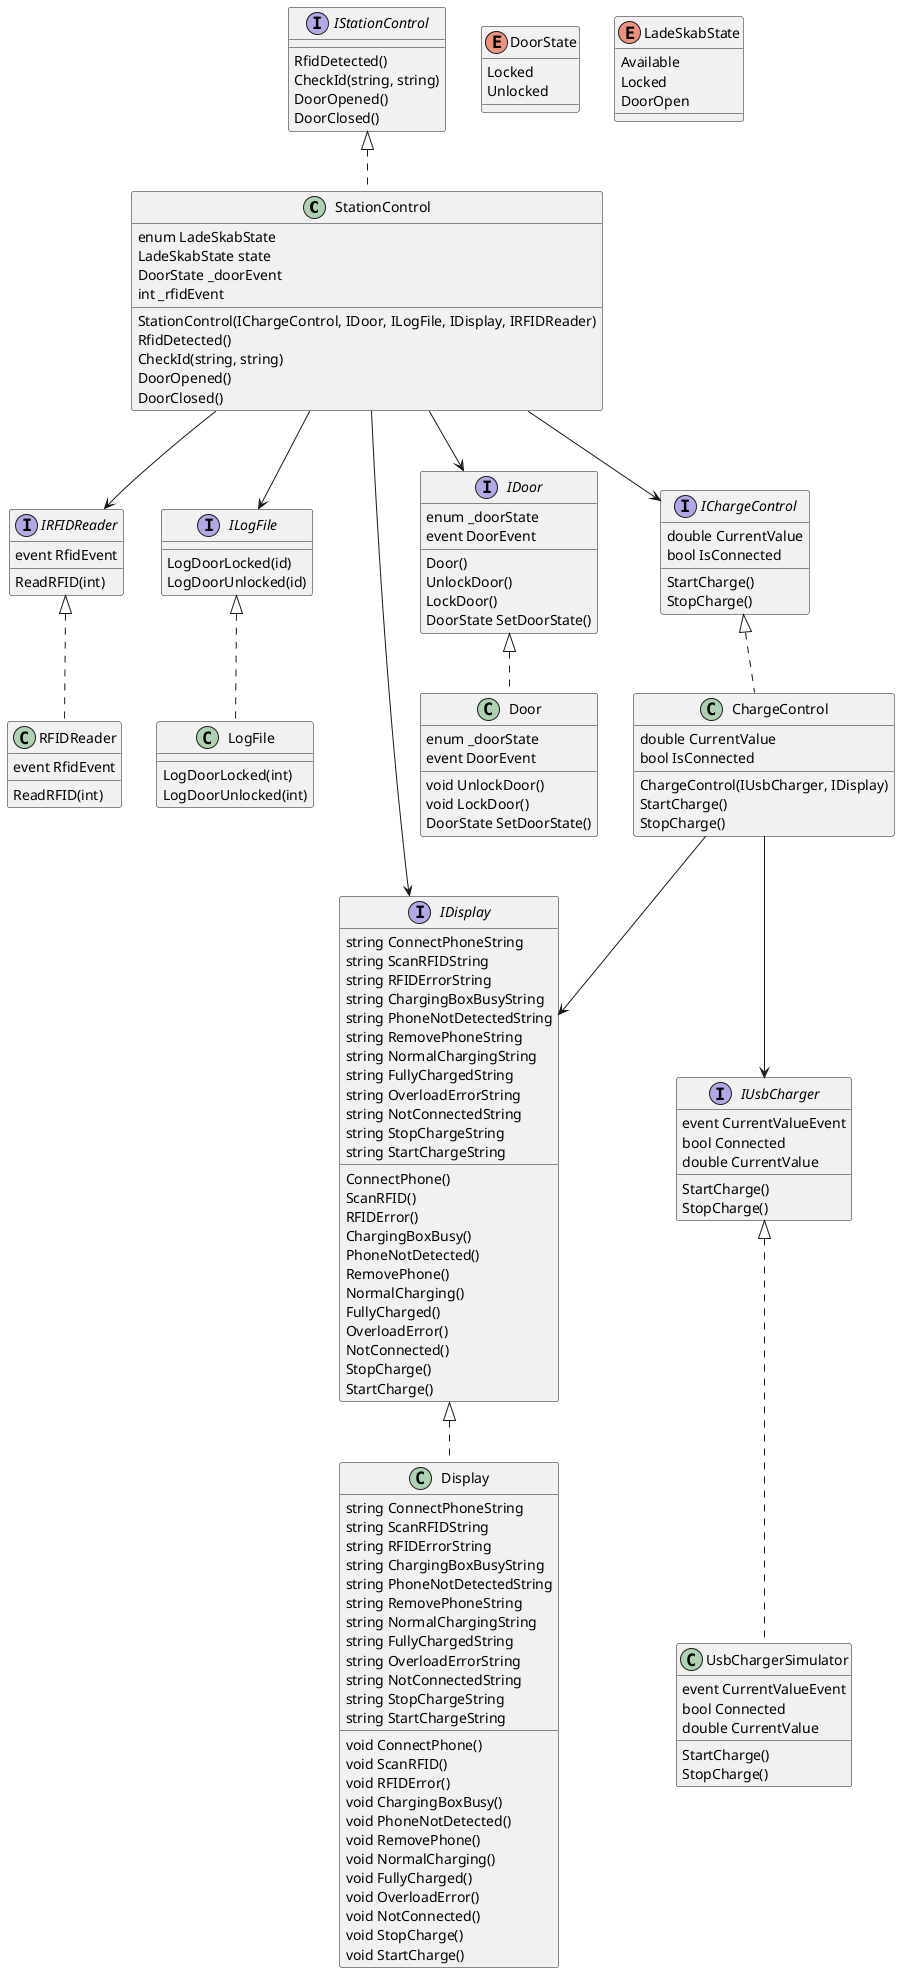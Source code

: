 @startuml


class StationControl{
    enum LadeSkabState
    LadeSkabState state
    DoorState _doorEvent
    int _rfidEvent
    StationControl(IChargeControl, IDoor, ILogFile, IDisplay, IRFIDReader)
    RfidDetected()
    CheckId(string, string)
    DoorOpened()
    DoorClosed()



}
class ChargeControl{
    double CurrentValue
    bool IsConnected
    ChargeControl(IUsbCharger, IDisplay)
    StartCharge()
    StopCharge()

}
class Door {
    enum _doorState
    event DoorEvent
    void UnlockDoor()
    void LockDoor()
    DoorState SetDoorState()
}

class Display{
    void ConnectPhone()
    void ScanRFID()
    void RFIDError()
    void ChargingBoxBusy()
    void PhoneNotDetected()
    void RemovePhone()
    void NormalCharging()
    void FullyCharged()
    void OverloadError()
    void NotConnected()
    void StopCharge()
    void StartCharge()

        string ConnectPhoneString
        string ScanRFIDString
        string RFIDErrorString
        string ChargingBoxBusyString
        string PhoneNotDetectedString
        string RemovePhoneString
        string NormalChargingString
        string FullyChargedString
        string OverloadErrorString
        string NotConnectedString
        string StopChargeString
        string StartChargeString
} 

class LogFile{
    LogDoorLocked(int)
    LogDoorUnlocked(int)
}

class RFIDReader{
    ReadRFID(int)
    event RfidEvent
}

class UsbChargerSimulator{
    event CurrentValueEvent
    StartCharge()
    StopCharge()
    bool Connected
    double CurrentValue
}

interface IStationControl{
    RfidDetected()
    CheckId(string, string)
    DoorOpened()
    DoorClosed()
}
interface IChargeControl{
    double CurrentValue
    bool IsConnected
    StartCharge()
    StopCharge()
}
interface IDoor {
    enum _doorState
    event DoorEvent
    Door()
    UnlockDoor()
    LockDoor()
    DoorState SetDoorState()
}

interface IDisplay {
        ConnectPhone()
        ScanRFID()
        RFIDError()
        ChargingBoxBusy()
        PhoneNotDetected()
        RemovePhone()
        NormalCharging()
        FullyCharged()
        OverloadError()
        NotConnected()
        StopCharge()
        StartCharge()

        string ConnectPhoneString
        string ScanRFIDString
        string RFIDErrorString
        string ChargingBoxBusyString
        string PhoneNotDetectedString
        string RemovePhoneString
        string NormalChargingString
        string FullyChargedString
        string OverloadErrorString
        string NotConnectedString
        string StopChargeString
        string StartChargeString
}


interface ILogFile{
    LogDoorLocked(id)
    LogDoorUnlocked(id)
}

interface IRFIDReader{
    ReadRFID(int)
    event RfidEvent
}
interface IUsbCharger{
    event CurrentValueEvent
    StartCharge()
    StopCharge()
    bool Connected
    double CurrentValue
}

enum DoorState{
    Locked
    Unlocked
}

enum LadeSkabState{
    Available
    Locked
    DoorOpen
}


StationControl .u.|> IStationControl
ChargeControl .u.|> IChargeControl
Door .u.|> IDoor
Display .u.|> IDisplay
LogFile .u.|> ILogFile
RFIDReader .u.|> IRFIDReader
UsbChargerSimulator .u.|> IUsbCharger

StationControl --> IChargeControl
StationControl --> IDisplay
StationControl --> ILogFile
StationControl --> IDoor
StationControl --> IRFIDReader

ChargeControl --> IUsbCharger
ChargeControl --> IDisplay



@enduml
